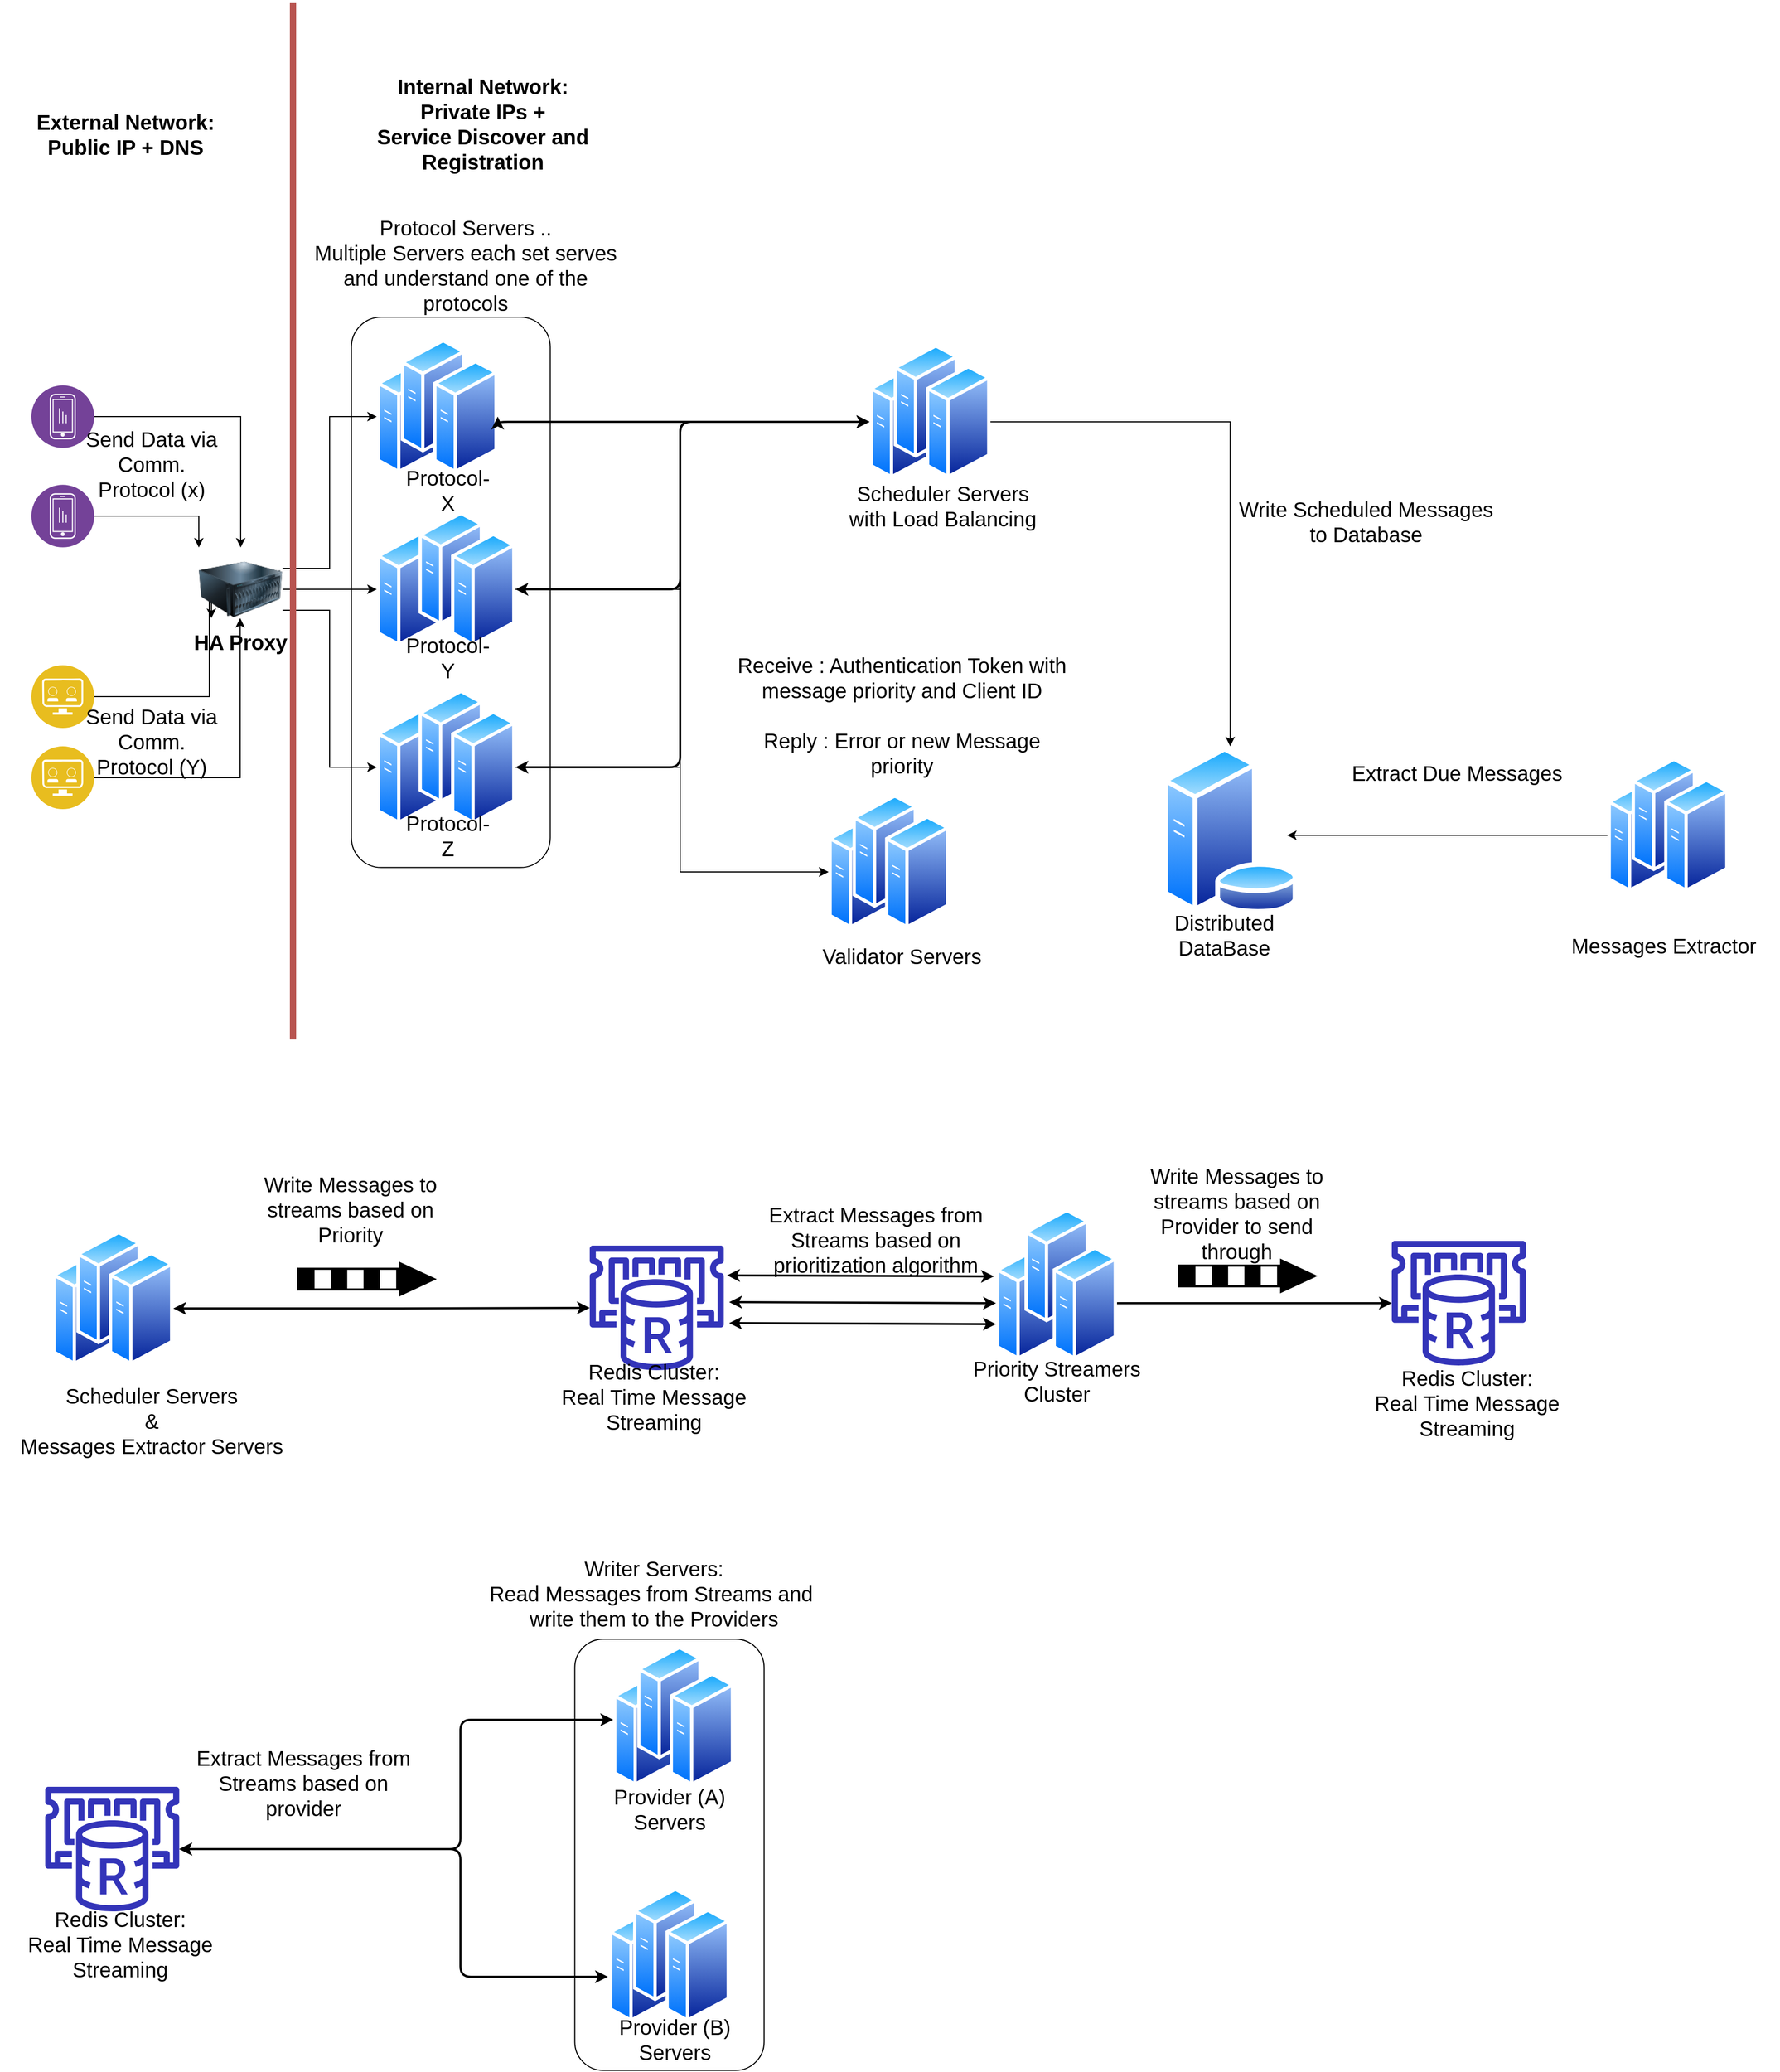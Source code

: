 <mxfile version="13.9.9" type="device"><diagram name="Page-1" id="b5b7bab2-c9e2-2cf4-8b2a-24fd1a2a6d21"><mxGraphModel dx="1264" dy="592" grid="1" gridSize="10" guides="1" tooltips="1" connect="1" arrows="1" fold="1" page="1" pageScale="1" pageWidth="827" pageHeight="1169" background="#ffffff" math="0" shadow="0"><root><mxCell id="0"/><mxCell id="1" parent="0"/><mxCell id="E_4M-ih9SDLmiXIkQRta-103" value="" style="rounded=1;whiteSpace=wrap;html=1;rotation=-90;fontSize=20;" parent="1" vertex="1"><mxGeometry x="433.8" y="1958.5" width="411.86" height="180.93" as="geometry"/></mxCell><mxCell id="E_4M-ih9SDLmiXIkQRta-28" value="" style="rounded=1;whiteSpace=wrap;html=1;rotation=-90;fontSize=20;" parent="1" vertex="1"><mxGeometry x="167.9" y="747.9" width="525.8" height="190" as="geometry"/></mxCell><mxCell id="E_4M-ih9SDLmiXIkQRta-21" style="edgeStyle=orthogonalEdgeStyle;rounded=0;orthogonalLoop=1;jettySize=auto;html=1;exitX=1;exitY=0.5;exitDx=0;exitDy=0;fontSize=20;" parent="1" source="E_4M-ih9SDLmiXIkQRta-3" target="E_4M-ih9SDLmiXIkQRta-19" edge="1"><mxGeometry relative="1" as="geometry"/></mxCell><mxCell id="E_4M-ih9SDLmiXIkQRta-3" value="" style="aspect=fixed;perimeter=ellipsePerimeter;html=1;align=center;shadow=0;dashed=0;fontColor=#4277BB;labelBackgroundColor=#ffffff;fontSize=20;spacingTop=3;image;image=img/lib/ibm/analytics/device_analytics.svg;" parent="1" vertex="1"><mxGeometry x="30" y="645" width="60" height="60" as="geometry"/></mxCell><mxCell id="E_4M-ih9SDLmiXIkQRta-22" style="edgeStyle=orthogonalEdgeStyle;rounded=0;orthogonalLoop=1;jettySize=auto;html=1;exitX=1;exitY=0.5;exitDx=0;exitDy=0;entryX=0;entryY=0;entryDx=0;entryDy=0;fontSize=20;" parent="1" source="E_4M-ih9SDLmiXIkQRta-4" target="E_4M-ih9SDLmiXIkQRta-19" edge="1"><mxGeometry relative="1" as="geometry"/></mxCell><mxCell id="E_4M-ih9SDLmiXIkQRta-4" value="" style="aspect=fixed;perimeter=ellipsePerimeter;html=1;align=center;shadow=0;dashed=0;fontColor=#4277BB;labelBackgroundColor=#ffffff;fontSize=20;spacingTop=3;image;image=img/lib/ibm/analytics/device_analytics.svg;" parent="1" vertex="1"><mxGeometry x="30" y="740" width="60" height="60" as="geometry"/></mxCell><mxCell id="E_4M-ih9SDLmiXIkQRta-23" style="edgeStyle=orthogonalEdgeStyle;rounded=0;orthogonalLoop=1;jettySize=auto;html=1;exitX=1;exitY=0.5;exitDx=0;exitDy=0;entryX=0.25;entryY=0;entryDx=0;entryDy=0;fontSize=20;" parent="1" source="E_4M-ih9SDLmiXIkQRta-5" target="E_4M-ih9SDLmiXIkQRta-20" edge="1"><mxGeometry relative="1" as="geometry"><Array as="points"><mxPoint x="200" y="943"/><mxPoint x="200" y="830"/><mxPoint x="202" y="830"/></Array></mxGeometry></mxCell><mxCell id="E_4M-ih9SDLmiXIkQRta-5" value="" style="aspect=fixed;perimeter=ellipsePerimeter;html=1;align=center;shadow=0;dashed=0;fontColor=#4277BB;labelBackgroundColor=#ffffff;fontSize=20;spacingTop=3;image;image=img/lib/ibm/applications/api_developer_portal.svg;" parent="1" vertex="1"><mxGeometry x="30" y="912.5" width="60" height="60" as="geometry"/></mxCell><mxCell id="E_4M-ih9SDLmiXIkQRta-24" style="edgeStyle=orthogonalEdgeStyle;rounded=0;orthogonalLoop=1;jettySize=auto;html=1;exitX=1;exitY=0.5;exitDx=0;exitDy=0;entryX=0.5;entryY=0;entryDx=0;entryDy=0;fontSize=20;" parent="1" source="E_4M-ih9SDLmiXIkQRta-6" target="E_4M-ih9SDLmiXIkQRta-20" edge="1"><mxGeometry relative="1" as="geometry"><Array as="points"><mxPoint x="230" y="1020"/></Array></mxGeometry></mxCell><mxCell id="E_4M-ih9SDLmiXIkQRta-6" value="" style="aspect=fixed;perimeter=ellipsePerimeter;html=1;align=center;shadow=0;dashed=0;fontColor=#4277BB;labelBackgroundColor=#ffffff;fontSize=20;spacingTop=3;image;image=img/lib/ibm/applications/api_developer_portal.svg;" parent="1" vertex="1"><mxGeometry x="30" y="990" width="60" height="60" as="geometry"/></mxCell><mxCell id="E_4M-ih9SDLmiXIkQRta-15" value="" style="aspect=fixed;perimeter=ellipsePerimeter;html=1;align=center;shadow=0;dashed=0;spacingTop=3;image;image=img/lib/active_directory/generic_server.svg;fontSize=20;" parent="1" vertex="1"><mxGeometry x="360" y="785" width="61.6" height="110" as="geometry"/></mxCell><mxCell id="E_4M-ih9SDLmiXIkQRta-17" value="" style="aspect=fixed;perimeter=ellipsePerimeter;html=1;align=center;shadow=0;dashed=0;spacingTop=3;image;image=img/lib/active_directory/generic_server.svg;fontSize=20;" parent="1" vertex="1"><mxGeometry x="360" y="955" width="61.6" height="110" as="geometry"/></mxCell><mxCell id="E_4M-ih9SDLmiXIkQRta-18" value="" style="aspect=fixed;perimeter=ellipsePerimeter;html=1;align=center;shadow=0;dashed=0;spacingTop=3;image;image=img/lib/active_directory/generic_server.svg;fontSize=20;" parent="1" vertex="1"><mxGeometry x="360" y="620" width="61.6" height="110" as="geometry"/></mxCell><mxCell id="E_4M-ih9SDLmiXIkQRta-30" style="edgeStyle=orthogonalEdgeStyle;rounded=0;orthogonalLoop=1;jettySize=auto;html=1;exitX=1;exitY=0.25;exitDx=0;exitDy=0;entryX=0;entryY=0.5;entryDx=0;entryDy=0;fontSize=20;" parent="1" source="E_4M-ih9SDLmiXIkQRta-19" target="E_4M-ih9SDLmiXIkQRta-18" edge="1"><mxGeometry relative="1" as="geometry"/></mxCell><mxCell id="E_4M-ih9SDLmiXIkQRta-31" style="edgeStyle=orthogonalEdgeStyle;rounded=0;orthogonalLoop=1;jettySize=auto;html=1;exitX=1;exitY=0.5;exitDx=0;exitDy=0;entryX=0;entryY=0.5;entryDx=0;entryDy=0;fontSize=20;" parent="1" source="E_4M-ih9SDLmiXIkQRta-19" target="E_4M-ih9SDLmiXIkQRta-15" edge="1"><mxGeometry relative="1" as="geometry"/></mxCell><mxCell id="E_4M-ih9SDLmiXIkQRta-32" style="edgeStyle=orthogonalEdgeStyle;rounded=0;orthogonalLoop=1;jettySize=auto;html=1;exitX=1;exitY=0.75;exitDx=0;exitDy=0;entryX=0;entryY=0.5;entryDx=0;entryDy=0;fontSize=20;" parent="1" source="E_4M-ih9SDLmiXIkQRta-19" target="E_4M-ih9SDLmiXIkQRta-17" edge="1"><mxGeometry relative="1" as="geometry"/></mxCell><mxCell id="E_4M-ih9SDLmiXIkQRta-19" value="" style="image;html=1;image=img/lib/clip_art/computers/Server_128x128.png;fontSize=20;" parent="1" vertex="1"><mxGeometry x="190" y="800" width="80" height="80" as="geometry"/></mxCell><mxCell id="E_4M-ih9SDLmiXIkQRta-20" value="&lt;font style=&quot;font-size: 20px;&quot;&gt;&lt;b style=&quot;font-size: 20px;&quot;&gt;HA Proxy&lt;/b&gt;&lt;/font&gt;" style="text;html=1;strokeColor=none;fillColor=none;align=center;verticalAlign=middle;whiteSpace=wrap;rounded=0;fontSize=20;" parent="1" vertex="1"><mxGeometry x="174.52" y="867.5" width="110" height="45" as="geometry"/></mxCell><mxCell id="E_4M-ih9SDLmiXIkQRta-25" value="&lt;font style=&quot;font-size: 20px;&quot;&gt;Send Data via&lt;br style=&quot;font-size: 20px;&quot;&gt;Comm.&lt;br style=&quot;font-size: 20px;&quot;&gt;Protocol (x)&lt;br style=&quot;font-size: 20px;&quot;&gt;&lt;/font&gt;" style="text;html=1;strokeColor=none;fillColor=none;align=center;verticalAlign=middle;whiteSpace=wrap;rounded=0;fontSize=20;" parent="1" vertex="1"><mxGeometry x="70" y="690" width="150" height="60" as="geometry"/></mxCell><mxCell id="E_4M-ih9SDLmiXIkQRta-27" value="&lt;font style=&quot;font-size: 20px;&quot;&gt;Send Data via&lt;br style=&quot;font-size: 20px;&quot;&gt;Comm.&lt;br style=&quot;font-size: 20px;&quot;&gt;Protocol (Y)&lt;br style=&quot;font-size: 20px;&quot;&gt;&lt;/font&gt;" style="text;html=1;strokeColor=none;fillColor=none;align=center;verticalAlign=middle;whiteSpace=wrap;rounded=0;fontSize=20;" parent="1" vertex="1"><mxGeometry x="70" y="955" width="150" height="60" as="geometry"/></mxCell><mxCell id="E_4M-ih9SDLmiXIkQRta-29" value="&lt;font style=&quot;font-size: 20px;&quot;&gt;Protocol Servers ..&lt;br style=&quot;font-size: 20px;&quot;&gt;Multiple Servers each set serves and understand one of the protocols&lt;/font&gt;" style="text;html=1;strokeColor=none;fillColor=none;align=center;verticalAlign=middle;whiteSpace=wrap;rounded=0;fontSize=20;" parent="1" vertex="1"><mxGeometry x="289.8" y="480" width="310" height="100" as="geometry"/></mxCell><mxCell id="E_4M-ih9SDLmiXIkQRta-33" value="" style="aspect=fixed;perimeter=ellipsePerimeter;html=1;align=center;shadow=0;dashed=0;spacingTop=3;image;image=img/lib/active_directory/generic_server.svg;fontSize=20;" parent="1" vertex="1"><mxGeometry x="383" y="600" width="61.6" height="110" as="geometry"/></mxCell><mxCell id="E_4M-ih9SDLmiXIkQRta-34" value="" style="aspect=fixed;perimeter=ellipsePerimeter;html=1;align=center;shadow=0;dashed=0;spacingTop=3;image;image=img/lib/active_directory/generic_server.svg;fontSize=20;" parent="1" vertex="1"><mxGeometry x="414" y="620" width="61.6" height="110" as="geometry"/></mxCell><mxCell id="E_4M-ih9SDLmiXIkQRta-35" value="" style="aspect=fixed;perimeter=ellipsePerimeter;html=1;align=center;shadow=0;dashed=0;spacingTop=3;image;image=img/lib/active_directory/generic_server.svg;fontSize=20;" parent="1" vertex="1"><mxGeometry x="400" y="765" width="61.6" height="110" as="geometry"/></mxCell><mxCell id="nPicg_qJIX25mf-NQQtr-15" style="edgeStyle=orthogonalEdgeStyle;rounded=0;orthogonalLoop=1;jettySize=auto;html=1;exitX=1;exitY=0.5;exitDx=0;exitDy=0;entryX=0;entryY=0.5;entryDx=0;entryDy=0;" parent="1" source="E_4M-ih9SDLmiXIkQRta-36" target="nPicg_qJIX25mf-NQQtr-10" edge="1"><mxGeometry relative="1" as="geometry"><Array as="points"><mxPoint x="650" y="840"/><mxPoint x="650" y="1110"/></Array></mxGeometry></mxCell><mxCell id="E_4M-ih9SDLmiXIkQRta-36" value="" style="aspect=fixed;perimeter=ellipsePerimeter;html=1;align=center;shadow=0;dashed=0;spacingTop=3;image;image=img/lib/active_directory/generic_server.svg;fontSize=20;" parent="1" vertex="1"><mxGeometry x="431" y="785" width="61.6" height="110" as="geometry"/></mxCell><mxCell id="E_4M-ih9SDLmiXIkQRta-37" value="" style="aspect=fixed;perimeter=ellipsePerimeter;html=1;align=center;shadow=0;dashed=0;spacingTop=3;image;image=img/lib/active_directory/generic_server.svg;fontSize=20;" parent="1" vertex="1"><mxGeometry x="400" y="935" width="61.6" height="110" as="geometry"/></mxCell><mxCell id="nPicg_qJIX25mf-NQQtr-14" style="edgeStyle=orthogonalEdgeStyle;rounded=0;orthogonalLoop=1;jettySize=auto;html=1;exitX=1;exitY=0.5;exitDx=0;exitDy=0;entryX=0;entryY=0.5;entryDx=0;entryDy=0;" parent="1" source="E_4M-ih9SDLmiXIkQRta-38" target="nPicg_qJIX25mf-NQQtr-10" edge="1"><mxGeometry relative="1" as="geometry"><Array as="points"><mxPoint x="650" y="1010"/><mxPoint x="650" y="1110"/></Array></mxGeometry></mxCell><mxCell id="E_4M-ih9SDLmiXIkQRta-38" value="" style="aspect=fixed;perimeter=ellipsePerimeter;html=1;align=center;shadow=0;dashed=0;spacingTop=3;image;image=img/lib/active_directory/generic_server.svg;fontSize=20;" parent="1" vertex="1"><mxGeometry x="431" y="955" width="61.6" height="110" as="geometry"/></mxCell><mxCell id="E_4M-ih9SDLmiXIkQRta-39" value="&lt;font style=&quot;font-size: 20px;&quot;&gt;Protocol- Y&lt;/font&gt;" style="text;html=1;strokeColor=none;fillColor=none;align=center;verticalAlign=middle;whiteSpace=wrap;rounded=0;fontSize=20;" parent="1" vertex="1"><mxGeometry x="383" y="890" width="90" height="30" as="geometry"/></mxCell><mxCell id="E_4M-ih9SDLmiXIkQRta-40" value="&lt;font style=&quot;font-size: 20px;&quot;&gt;Protocol- Z&lt;/font&gt;" style="text;html=1;strokeColor=none;fillColor=none;align=center;verticalAlign=middle;whiteSpace=wrap;rounded=0;fontSize=20;" parent="1" vertex="1"><mxGeometry x="383" y="1060" width="90" height="30" as="geometry"/></mxCell><mxCell id="E_4M-ih9SDLmiXIkQRta-41" value="&lt;font style=&quot;font-size: 20px;&quot;&gt;Protocol- X&lt;/font&gt;" style="text;html=1;strokeColor=none;fillColor=none;align=center;verticalAlign=middle;whiteSpace=wrap;rounded=0;fontSize=20;" parent="1" vertex="1"><mxGeometry x="383" y="730" width="90" height="30" as="geometry"/></mxCell><mxCell id="E_4M-ih9SDLmiXIkQRta-42" value="" style="endArrow=none;html=1;strokeWidth=6;fillColor=#f8cecc;strokeColor=#b85450;rounded=0;gradientColor=#ea6b66;fontSize=20;" parent="1" edge="1"><mxGeometry width="50" height="50" relative="1" as="geometry"><mxPoint x="280" y="280" as="sourcePoint"/><mxPoint x="280" y="1270" as="targetPoint"/></mxGeometry></mxCell><mxCell id="E_4M-ih9SDLmiXIkQRta-44" value="&lt;b style=&quot;font-size: 20px;&quot;&gt;External Network:&lt;br style=&quot;font-size: 20px;&quot;&gt;Public IP + DNS&lt;/b&gt;" style="text;html=1;strokeColor=none;fillColor=none;align=center;verticalAlign=middle;whiteSpace=wrap;rounded=0;fontSize=20;" parent="1" vertex="1"><mxGeometry x="30" y="350" width="180" height="110" as="geometry"/></mxCell><mxCell id="E_4M-ih9SDLmiXIkQRta-45" value="&lt;b style=&quot;font-size: 20px;&quot;&gt;Internal Network:&lt;br style=&quot;font-size: 20px;&quot;&gt;Private IPs + &lt;br style=&quot;font-size: 20px;&quot;&gt;Service Discover and Registration&lt;/b&gt;" style="text;html=1;strokeColor=none;fillColor=none;align=center;verticalAlign=middle;whiteSpace=wrap;rounded=0;fontSize=20;" parent="1" vertex="1"><mxGeometry x="354.1" y="340" width="215.4" height="110" as="geometry"/></mxCell><mxCell id="E_4M-ih9SDLmiXIkQRta-58" value="" style="aspect=fixed;perimeter=ellipsePerimeter;html=1;align=center;shadow=0;dashed=0;spacingTop=3;image;image=img/lib/active_directory/generic_server.svg;fontSize=20;" parent="1" vertex="1"><mxGeometry x="830.86" y="625" width="61.6" height="110" as="geometry"/></mxCell><mxCell id="E_4M-ih9SDLmiXIkQRta-59" value="" style="aspect=fixed;perimeter=ellipsePerimeter;html=1;align=center;shadow=0;dashed=0;spacingTop=3;image;image=img/lib/active_directory/generic_server.svg;fontSize=20;" parent="1" vertex="1"><mxGeometry x="853.86" y="605" width="61.6" height="110" as="geometry"/></mxCell><mxCell id="nPicg_qJIX25mf-NQQtr-2" style="edgeStyle=orthogonalEdgeStyle;rounded=0;orthogonalLoop=1;jettySize=auto;html=1;entryX=0.5;entryY=0;entryDx=0;entryDy=0;" parent="1" source="E_4M-ih9SDLmiXIkQRta-60" target="E_4M-ih9SDLmiXIkQRta-113" edge="1"><mxGeometry relative="1" as="geometry"/></mxCell><mxCell id="E_4M-ih9SDLmiXIkQRta-60" value="" style="aspect=fixed;perimeter=ellipsePerimeter;html=1;align=center;shadow=0;dashed=0;spacingTop=3;image;image=img/lib/active_directory/generic_server.svg;fontSize=20;" parent="1" vertex="1"><mxGeometry x="884.86" y="625" width="61.6" height="110" as="geometry"/></mxCell><mxCell id="E_4M-ih9SDLmiXIkQRta-61" value="" style="endArrow=classic;startArrow=classic;html=1;strokeColor=#000000;strokeWidth=2;exitX=1;exitY=0.5;exitDx=0;exitDy=0;entryX=0;entryY=0.5;entryDx=0;entryDy=0;edgeStyle=orthogonalEdgeStyle;fontSize=20;" parent="1" source="E_4M-ih9SDLmiXIkQRta-34" target="E_4M-ih9SDLmiXIkQRta-58" edge="1"><mxGeometry width="50" height="50" relative="1" as="geometry"><mxPoint x="540" y="910" as="sourcePoint"/><mxPoint x="590" y="860" as="targetPoint"/><Array as="points"><mxPoint x="476" y="680"/></Array></mxGeometry></mxCell><mxCell id="E_4M-ih9SDLmiXIkQRta-62" value="" style="endArrow=classic;startArrow=classic;html=1;strokeColor=#000000;strokeWidth=2;entryX=0;entryY=0.5;entryDx=0;entryDy=0;fontSize=20;edgeStyle=orthogonalEdgeStyle;" parent="1" source="E_4M-ih9SDLmiXIkQRta-36" target="E_4M-ih9SDLmiXIkQRta-58" edge="1"><mxGeometry width="50" height="50" relative="1" as="geometry"><mxPoint x="540" y="910" as="sourcePoint"/><mxPoint x="590" y="860" as="targetPoint"/><Array as="points"><mxPoint x="650" y="840"/><mxPoint x="650" y="680"/></Array></mxGeometry></mxCell><mxCell id="E_4M-ih9SDLmiXIkQRta-63" value="" style="endArrow=classic;startArrow=classic;html=1;strokeColor=#000000;strokeWidth=2;exitX=1;exitY=0.5;exitDx=0;exitDy=0;entryX=0;entryY=0.5;entryDx=0;entryDy=0;edgeStyle=orthogonalEdgeStyle;fontSize=20;" parent="1" source="E_4M-ih9SDLmiXIkQRta-38" target="E_4M-ih9SDLmiXIkQRta-58" edge="1"><mxGeometry width="50" height="50" relative="1" as="geometry"><mxPoint x="540" y="910" as="sourcePoint"/><mxPoint x="590" y="860" as="targetPoint"/><Array as="points"><mxPoint x="650" y="1010"/><mxPoint x="650" y="680"/></Array></mxGeometry></mxCell><mxCell id="E_4M-ih9SDLmiXIkQRta-64" value="&lt;font style=&quot;font-size: 20px;&quot;&gt;Scheduler Servers&lt;br style=&quot;font-size: 20px;&quot;&gt;with Load Balancing&lt;/font&gt;" style="text;html=1;strokeColor=none;fillColor=none;align=center;verticalAlign=middle;whiteSpace=wrap;rounded=0;fontSize=20;" parent="1" vertex="1"><mxGeometry x="800.86" y="720" width="200" height="80" as="geometry"/></mxCell><mxCell id="E_4M-ih9SDLmiXIkQRta-65" value="" style="aspect=fixed;perimeter=ellipsePerimeter;html=1;align=center;shadow=0;dashed=0;spacingTop=3;image;image=img/lib/active_directory/generic_server.svg;fontSize=20;" parent="1" vertex="1"><mxGeometry x="50" y="1472" width="61.6" height="110" as="geometry"/></mxCell><mxCell id="E_4M-ih9SDLmiXIkQRta-66" value="" style="aspect=fixed;perimeter=ellipsePerimeter;html=1;align=center;shadow=0;dashed=0;spacingTop=3;image;image=img/lib/active_directory/generic_server.svg;fontSize=20;" parent="1" vertex="1"><mxGeometry x="73" y="1452" width="61.6" height="110" as="geometry"/></mxCell><mxCell id="E_4M-ih9SDLmiXIkQRta-67" value="" style="aspect=fixed;perimeter=ellipsePerimeter;html=1;align=center;shadow=0;dashed=0;spacingTop=3;image;image=img/lib/active_directory/generic_server.svg;fontSize=20;" parent="1" vertex="1"><mxGeometry x="104" y="1472" width="61.6" height="110" as="geometry"/></mxCell><mxCell id="E_4M-ih9SDLmiXIkQRta-68" value="&lt;font style=&quot;font-size: 20px&quot;&gt;Scheduler Servers&lt;br&gt;&amp;amp;&lt;br&gt;Messages Extractor Servers&lt;br&gt;&lt;/font&gt;" style="text;html=1;strokeColor=none;fillColor=none;align=center;verticalAlign=middle;whiteSpace=wrap;rounded=0;fontSize=20;" parent="1" vertex="1"><mxGeometry y="1594" width="290" height="80" as="geometry"/></mxCell><mxCell id="E_4M-ih9SDLmiXIkQRta-69" value="" style="outlineConnect=0;fontColor=#232F3E;gradientColor=none;fillColor=#3334B9;strokeColor=none;dashed=0;verticalLabelPosition=bottom;verticalAlign=top;align=center;html=1;fontSize=20;fontStyle=0;aspect=fixed;pointerEvents=1;shape=mxgraph.aws4.elasticache_for_redis;" parent="1" vertex="1"><mxGeometry x="560.34" y="1467" width="134.52" height="119" as="geometry"/></mxCell><mxCell id="E_4M-ih9SDLmiXIkQRta-70" value="" style="endArrow=classic;startArrow=classic;html=1;strokeColor=#000000;strokeWidth=2;exitX=1;exitY=0.5;exitDx=0;exitDy=0;edgeStyle=orthogonalEdgeStyle;fontSize=20;" parent="1" source="E_4M-ih9SDLmiXIkQRta-67" target="E_4M-ih9SDLmiXIkQRta-69" edge="1"><mxGeometry width="50" height="50" relative="1" as="geometry"><mxPoint x="190" y="1524" as="sourcePoint"/><mxPoint x="210" y="1474" as="targetPoint"/></mxGeometry></mxCell><mxCell id="E_4M-ih9SDLmiXIkQRta-71" value="&lt;font style=&quot;font-size: 20px;&quot;&gt;Redis Cluster:&lt;br style=&quot;font-size: 20px;&quot;&gt;Real Time Message Streaming&lt;/font&gt;" style="text;html=1;strokeColor=none;fillColor=none;align=center;verticalAlign=middle;whiteSpace=wrap;rounded=0;fontSize=20;" parent="1" vertex="1"><mxGeometry x="519.8" y="1571" width="210" height="80" as="geometry"/></mxCell><mxCell id="E_4M-ih9SDLmiXIkQRta-72" value="" style="verticalLabelPosition=bottom;html=1;verticalAlign=top;strokeWidth=2;shape=mxgraph.lean_mapping.push_arrow;fontSize=20;" parent="1" vertex="1"><mxGeometry x="285" y="1484" width="130" height="30" as="geometry"/></mxCell><mxCell id="E_4M-ih9SDLmiXIkQRta-73" value="&lt;font style=&quot;font-size: 20px;&quot;&gt;Write Messages to streams based on Priority&lt;/font&gt;" style="text;html=1;strokeColor=none;fillColor=none;align=center;verticalAlign=middle;whiteSpace=wrap;rounded=0;fontSize=20;" parent="1" vertex="1"><mxGeometry x="240" y="1397" width="190" height="70" as="geometry"/></mxCell><mxCell id="E_4M-ih9SDLmiXIkQRta-74" value="" style="aspect=fixed;perimeter=ellipsePerimeter;html=1;align=center;shadow=0;dashed=0;spacingTop=3;image;image=img/lib/active_directory/generic_server.svg;fontSize=20;" parent="1" vertex="1"><mxGeometry x="951.8" y="1467" width="61.6" height="110" as="geometry"/></mxCell><mxCell id="E_4M-ih9SDLmiXIkQRta-75" value="" style="aspect=fixed;perimeter=ellipsePerimeter;html=1;align=center;shadow=0;dashed=0;spacingTop=3;image;image=img/lib/active_directory/generic_server.svg;fontSize=20;" parent="1" vertex="1"><mxGeometry x="979" y="1431" width="61.6" height="110" as="geometry"/></mxCell><mxCell id="E_4M-ih9SDLmiXIkQRta-85" style="edgeStyle=orthogonalEdgeStyle;rounded=0;orthogonalLoop=1;jettySize=auto;html=1;exitX=1;exitY=0.5;exitDx=0;exitDy=0;strokeColor=#000000;strokeWidth=2;fontSize=20;" parent="1" source="E_4M-ih9SDLmiXIkQRta-76" target="E_4M-ih9SDLmiXIkQRta-81" edge="1"><mxGeometry relative="1" as="geometry"/></mxCell><mxCell id="E_4M-ih9SDLmiXIkQRta-76" value="" style="aspect=fixed;perimeter=ellipsePerimeter;html=1;align=center;shadow=0;dashed=0;spacingTop=3;image;image=img/lib/active_directory/generic_server.svg;fontSize=20;" parent="1" vertex="1"><mxGeometry x="1005.8" y="1467" width="61.6" height="110" as="geometry"/></mxCell><mxCell id="E_4M-ih9SDLmiXIkQRta-77" value="&lt;font style=&quot;font-size: 20px&quot;&gt;Priority Streamers Cluster&lt;/font&gt;" style="text;html=1;strokeColor=none;fillColor=none;align=center;verticalAlign=middle;whiteSpace=wrap;rounded=0;fontSize=20;" parent="1" vertex="1"><mxGeometry x="919.8" y="1561" width="180" height="70" as="geometry"/></mxCell><mxCell id="E_4M-ih9SDLmiXIkQRta-79" value="" style="endArrow=classic;startArrow=classic;html=1;strokeColor=#000000;strokeWidth=2;entryX=0;entryY=0.5;entryDx=0;entryDy=0;fontSize=20;" parent="1" target="E_4M-ih9SDLmiXIkQRta-74" edge="1"><mxGeometry width="50" height="50" relative="1" as="geometry"><mxPoint x="696.8" y="1521" as="sourcePoint"/><mxPoint x="786.8" y="1501" as="targetPoint"/></mxGeometry></mxCell><mxCell id="E_4M-ih9SDLmiXIkQRta-80" value="&lt;font style=&quot;font-size: 20px;&quot;&gt;Extract Messages from Streams based on prioritization algorithm&lt;/font&gt;" style="text;html=1;strokeColor=none;fillColor=none;align=center;verticalAlign=middle;whiteSpace=wrap;rounded=0;fontSize=20;" parent="1" vertex="1"><mxGeometry x="726.8" y="1411" width="220" height="100" as="geometry"/></mxCell><mxCell id="E_4M-ih9SDLmiXIkQRta-81" value="" style="outlineConnect=0;fontColor=#232F3E;gradientColor=none;fillColor=#3334B9;strokeColor=none;dashed=0;verticalLabelPosition=bottom;verticalAlign=top;align=center;html=1;fontSize=20;fontStyle=0;aspect=fixed;pointerEvents=1;shape=mxgraph.aws4.elasticache_for_redis;" parent="1" vertex="1"><mxGeometry x="1326.8" y="1462.5" width="134.52" height="119" as="geometry"/></mxCell><mxCell id="E_4M-ih9SDLmiXIkQRta-82" value="" style="endArrow=classic;startArrow=classic;html=1;strokeColor=#000000;strokeWidth=2;entryX=0;entryY=0.5;entryDx=0;entryDy=0;fontSize=20;" parent="1" edge="1"><mxGeometry width="50" height="50" relative="1" as="geometry"><mxPoint x="694.86" y="1495.41" as="sourcePoint"/><mxPoint x="949.86" y="1496.41" as="targetPoint"/></mxGeometry></mxCell><mxCell id="E_4M-ih9SDLmiXIkQRta-83" value="" style="endArrow=classic;startArrow=classic;html=1;strokeColor=#000000;strokeWidth=2;entryX=0;entryY=0.5;entryDx=0;entryDy=0;fontSize=20;" parent="1" edge="1"><mxGeometry width="50" height="50" relative="1" as="geometry"><mxPoint x="696.8" y="1541" as="sourcePoint"/><mxPoint x="951.8" y="1542" as="targetPoint"/></mxGeometry></mxCell><mxCell id="E_4M-ih9SDLmiXIkQRta-86" value="&lt;font style=&quot;font-size: 20px;&quot;&gt;Redis Cluster:&lt;br style=&quot;font-size: 20px;&quot;&gt;Real Time Message Streaming&lt;/font&gt;" style="text;html=1;strokeColor=none;fillColor=none;align=center;verticalAlign=middle;whiteSpace=wrap;rounded=0;fontSize=20;" parent="1" vertex="1"><mxGeometry x="1296.8" y="1577" width="210" height="80" as="geometry"/></mxCell><mxCell id="E_4M-ih9SDLmiXIkQRta-89" value="" style="verticalLabelPosition=bottom;html=1;verticalAlign=top;strokeWidth=2;shape=mxgraph.lean_mapping.push_arrow;fontSize=20;" parent="1" vertex="1"><mxGeometry x="1126.8" y="1481" width="130" height="30" as="geometry"/></mxCell><mxCell id="E_4M-ih9SDLmiXIkQRta-90" value="&lt;font style=&quot;font-size: 20px;&quot;&gt;Write Messages to streams based on Provider to send through&lt;/font&gt;" style="text;html=1;strokeColor=none;fillColor=none;align=center;verticalAlign=middle;whiteSpace=wrap;rounded=0;fontSize=20;" parent="1" vertex="1"><mxGeometry x="1086.8" y="1401" width="190" height="70" as="geometry"/></mxCell><mxCell id="E_4M-ih9SDLmiXIkQRta-91" value="" style="aspect=fixed;perimeter=ellipsePerimeter;html=1;align=center;shadow=0;dashed=0;spacingTop=3;image;image=img/lib/active_directory/generic_server.svg;fontSize=20;" parent="1" vertex="1"><mxGeometry x="585.93" y="1874" width="61.6" height="110" as="geometry"/></mxCell><mxCell id="E_4M-ih9SDLmiXIkQRta-92" value="" style="aspect=fixed;perimeter=ellipsePerimeter;html=1;align=center;shadow=0;dashed=0;spacingTop=3;image;image=img/lib/active_directory/generic_server.svg;fontSize=20;" parent="1" vertex="1"><mxGeometry x="608.93" y="1848.5" width="61.6" height="110" as="geometry"/></mxCell><mxCell id="E_4M-ih9SDLmiXIkQRta-93" value="" style="aspect=fixed;perimeter=ellipsePerimeter;html=1;align=center;shadow=0;dashed=0;spacingTop=3;image;image=img/lib/active_directory/generic_server.svg;fontSize=20;" parent="1" vertex="1"><mxGeometry x="639.93" y="1874" width="61.6" height="110" as="geometry"/></mxCell><mxCell id="E_4M-ih9SDLmiXIkQRta-94" value="&lt;font style=&quot;font-size: 20px;&quot;&gt;Writer Servers:&lt;br style=&quot;font-size: 20px;&quot;&gt;Read Messages from Streams and&amp;nbsp;&lt;br style=&quot;font-size: 20px;&quot;&gt;write them to the Providers&lt;/font&gt;" style="text;html=1;strokeColor=none;fillColor=none;align=center;verticalAlign=middle;whiteSpace=wrap;rounded=0;fontSize=20;" parent="1" vertex="1"><mxGeometry x="464.8" y="1754" width="320" height="90" as="geometry"/></mxCell><mxCell id="E_4M-ih9SDLmiXIkQRta-95" value="" style="outlineConnect=0;fontColor=#232F3E;gradientColor=none;fillColor=#3334B9;strokeColor=none;dashed=0;verticalLabelPosition=bottom;verticalAlign=top;align=center;html=1;fontSize=20;fontStyle=0;aspect=fixed;pointerEvents=1;shape=mxgraph.aws4.elasticache_for_redis;" parent="1" vertex="1"><mxGeometry x="40" y="1984" width="134.52" height="119" as="geometry"/></mxCell><mxCell id="E_4M-ih9SDLmiXIkQRta-96" value="&lt;font style=&quot;font-size: 20px;&quot;&gt;Redis Cluster:&lt;br style=&quot;font-size: 20px;&quot;&gt;Real Time Message Streaming&lt;/font&gt;" style="text;html=1;strokeColor=none;fillColor=none;align=center;verticalAlign=middle;whiteSpace=wrap;rounded=0;fontSize=20;" parent="1" vertex="1"><mxGeometry x="10.0" y="2094" width="210" height="80" as="geometry"/></mxCell><mxCell id="E_4M-ih9SDLmiXIkQRta-99" value="&lt;font style=&quot;font-size: 20px;&quot;&gt;Extract Messages from Streams based on provider&lt;/font&gt;" style="text;html=1;strokeColor=none;fillColor=none;align=center;verticalAlign=middle;whiteSpace=wrap;rounded=0;fontSize=20;" parent="1" vertex="1"><mxGeometry x="180" y="1929.5" width="220" height="100" as="geometry"/></mxCell><mxCell id="E_4M-ih9SDLmiXIkQRta-100" value="" style="aspect=fixed;perimeter=ellipsePerimeter;html=1;align=center;shadow=0;dashed=0;spacingTop=3;image;image=img/lib/active_directory/generic_server.svg;fontSize=20;" parent="1" vertex="1"><mxGeometry x="581.93" y="2099.5" width="61.6" height="110" as="geometry"/></mxCell><mxCell id="E_4M-ih9SDLmiXIkQRta-101" value="" style="aspect=fixed;perimeter=ellipsePerimeter;html=1;align=center;shadow=0;dashed=0;spacingTop=3;image;image=img/lib/active_directory/generic_server.svg;fontSize=20;" parent="1" vertex="1"><mxGeometry x="604.93" y="2079.5" width="61.6" height="110" as="geometry"/></mxCell><mxCell id="E_4M-ih9SDLmiXIkQRta-102" value="" style="aspect=fixed;perimeter=ellipsePerimeter;html=1;align=center;shadow=0;dashed=0;spacingTop=3;image;image=img/lib/active_directory/generic_server.svg;fontSize=20;" parent="1" vertex="1"><mxGeometry x="635.93" y="2099.5" width="61.6" height="110" as="geometry"/></mxCell><mxCell id="E_4M-ih9SDLmiXIkQRta-104" value="&lt;font style=&quot;font-size: 20px;&quot;&gt;Provider (A) Servers&lt;/font&gt;" style="text;html=1;strokeColor=none;fillColor=none;align=center;verticalAlign=middle;whiteSpace=wrap;rounded=0;fontSize=20;" parent="1" vertex="1"><mxGeometry x="564.73" y="1979.5" width="150" height="50" as="geometry"/></mxCell><mxCell id="E_4M-ih9SDLmiXIkQRta-105" value="&lt;font style=&quot;font-size: 20px;&quot;&gt;Provider (B) Servers&lt;/font&gt;" style="text;html=1;strokeColor=none;fillColor=none;align=center;verticalAlign=middle;whiteSpace=wrap;rounded=0;fontSize=20;" parent="1" vertex="1"><mxGeometry x="576.47" y="2199.5" width="137.94" height="50" as="geometry"/></mxCell><mxCell id="E_4M-ih9SDLmiXIkQRta-108" value="" style="endArrow=classic;startArrow=classic;html=1;strokeColor=#000000;strokeWidth=2;entryX=-0.016;entryY=0.6;entryDx=0;entryDy=0;entryPerimeter=0;edgeStyle=orthogonalEdgeStyle;fontSize=20;" parent="1" source="E_4M-ih9SDLmiXIkQRta-95" target="E_4M-ih9SDLmiXIkQRta-100" edge="1"><mxGeometry width="50" height="50" relative="1" as="geometry"><mxPoint x="236.67" y="1940" as="sourcePoint"/><mxPoint x="595.67" y="1948" as="targetPoint"/><Array as="points"><mxPoint x="440" y="2044"/><mxPoint x="440" y="2165"/></Array></mxGeometry></mxCell><mxCell id="E_4M-ih9SDLmiXIkQRta-111" value="" style="endArrow=classic;startArrow=classic;html=1;strokeColor=#000000;strokeWidth=2;fontSize=20;edgeStyle=orthogonalEdgeStyle;" parent="1" source="E_4M-ih9SDLmiXIkQRta-95" edge="1"><mxGeometry width="50" height="50" relative="1" as="geometry"><mxPoint x="241.45" y="1921.255" as="sourcePoint"/><mxPoint x="585.93" y="1920" as="targetPoint"/><Array as="points"><mxPoint x="440" y="2044"/><mxPoint x="440" y="1920"/></Array></mxGeometry></mxCell><mxCell id="E_4M-ih9SDLmiXIkQRta-113" value="" style="aspect=fixed;perimeter=ellipsePerimeter;html=1;align=center;shadow=0;dashed=0;spacingTop=3;image;image=img/lib/active_directory/database_server.svg;fontSize=20;" parent="1" vertex="1"><mxGeometry x="1110" y="990" width="131.2" height="160" as="geometry"/></mxCell><mxCell id="E_4M-ih9SDLmiXIkQRta-114" value="&lt;font style=&quot;font-size: 20px;&quot;&gt;Distributed DataBase&lt;/font&gt;" style="text;html=1;strokeColor=none;fillColor=none;align=center;verticalAlign=middle;whiteSpace=wrap;rounded=0;fontSize=20;" parent="1" vertex="1"><mxGeometry x="1080" y="1140" width="180" height="60" as="geometry"/></mxCell><mxCell id="E_4M-ih9SDLmiXIkQRta-116" value="&lt;font style=&quot;font-size: 20px&quot;&gt;Write Scheduled Messages to Database&lt;br&gt;&lt;/font&gt;" style="text;html=1;strokeColor=none;fillColor=none;align=center;verticalAlign=middle;whiteSpace=wrap;rounded=0;fontSize=20;" parent="1" vertex="1"><mxGeometry x="1180" y="715" width="251" height="120" as="geometry"/></mxCell><mxCell id="E_4M-ih9SDLmiXIkQRta-51" value="&lt;font style=&quot;font-size: 20px;&quot;&gt;Receive : Authentication Token with message priority and Client ID&lt;br style=&quot;font-size: 20px;&quot;&gt;&lt;br style=&quot;font-size: 20px;&quot;&gt;Reply : Error or new Message priority&lt;br style=&quot;font-size: 20px;&quot;&gt;&lt;/font&gt;" style="text;html=1;strokeColor=none;fillColor=none;align=center;verticalAlign=middle;whiteSpace=wrap;rounded=0;fontSize=20;" parent="1" vertex="1"><mxGeometry x="701.66" y="895" width="320" height="130" as="geometry"/></mxCell><mxCell id="nPicg_qJIX25mf-NQQtr-6" value="" style="edgeStyle=orthogonalEdgeStyle;rounded=0;orthogonalLoop=1;jettySize=auto;html=1;" parent="1" source="nPicg_qJIX25mf-NQQtr-3" edge="1"><mxGeometry relative="1" as="geometry"><mxPoint x="1230" y="1075" as="targetPoint"/></mxGeometry></mxCell><mxCell id="nPicg_qJIX25mf-NQQtr-3" value="" style="aspect=fixed;perimeter=ellipsePerimeter;html=1;align=center;shadow=0;dashed=0;spacingTop=3;image;image=img/lib/active_directory/generic_server.svg;fontSize=20;" parent="1" vertex="1"><mxGeometry x="1536.2" y="1020" width="61.6" height="110" as="geometry"/></mxCell><mxCell id="nPicg_qJIX25mf-NQQtr-4" value="" style="aspect=fixed;perimeter=ellipsePerimeter;html=1;align=center;shadow=0;dashed=0;spacingTop=3;image;image=img/lib/active_directory/generic_server.svg;fontSize=20;" parent="1" vertex="1"><mxGeometry x="1559.2" y="1000" width="61.6" height="110" as="geometry"/></mxCell><mxCell id="nPicg_qJIX25mf-NQQtr-5" value="" style="aspect=fixed;perimeter=ellipsePerimeter;html=1;align=center;shadow=0;dashed=0;spacingTop=3;image;image=img/lib/active_directory/generic_server.svg;fontSize=20;" parent="1" vertex="1"><mxGeometry x="1590.2" y="1020" width="61.6" height="110" as="geometry"/></mxCell><mxCell id="nPicg_qJIX25mf-NQQtr-7" value="&lt;font style=&quot;font-size: 20px&quot;&gt;Messages Extractor&lt;br&gt;&lt;/font&gt;" style="text;html=1;strokeColor=none;fillColor=none;align=center;verticalAlign=middle;whiteSpace=wrap;rounded=0;fontSize=20;" parent="1" vertex="1"><mxGeometry x="1480" y="1130" width="220" height="100" as="geometry"/></mxCell><mxCell id="nPicg_qJIX25mf-NQQtr-8" value="&lt;font style=&quot;font-size: 20px&quot;&gt;Extract Due Messages&lt;br&gt;&lt;/font&gt;" style="text;html=1;strokeColor=none;fillColor=none;align=center;verticalAlign=middle;whiteSpace=wrap;rounded=0;fontSize=20;" parent="1" vertex="1"><mxGeometry x="1266.8" y="955" width="251" height="120" as="geometry"/></mxCell><mxCell id="nPicg_qJIX25mf-NQQtr-10" value="" style="aspect=fixed;perimeter=ellipsePerimeter;html=1;align=center;shadow=0;dashed=0;spacingTop=3;image;image=img/lib/active_directory/generic_server.svg;fontSize=20;" parent="1" vertex="1"><mxGeometry x="791.66" y="1055" width="61.6" height="110" as="geometry"/></mxCell><mxCell id="nPicg_qJIX25mf-NQQtr-11" value="" style="aspect=fixed;perimeter=ellipsePerimeter;html=1;align=center;shadow=0;dashed=0;spacingTop=3;image;image=img/lib/active_directory/generic_server.svg;fontSize=20;" parent="1" vertex="1"><mxGeometry x="814.66" y="1035" width="61.6" height="110" as="geometry"/></mxCell><mxCell id="nPicg_qJIX25mf-NQQtr-12" value="" style="aspect=fixed;perimeter=ellipsePerimeter;html=1;align=center;shadow=0;dashed=0;spacingTop=3;image;image=img/lib/active_directory/generic_server.svg;fontSize=20;" parent="1" vertex="1"><mxGeometry x="845.66" y="1055" width="61.6" height="110" as="geometry"/></mxCell><mxCell id="nPicg_qJIX25mf-NQQtr-13" value="&lt;font style=&quot;font-size: 20px&quot;&gt;Validator Servers&lt;br&gt;&lt;/font&gt;" style="text;html=1;strokeColor=none;fillColor=none;align=center;verticalAlign=middle;whiteSpace=wrap;rounded=0;fontSize=20;" parent="1" vertex="1"><mxGeometry x="761.66" y="1150" width="200" height="80" as="geometry"/></mxCell></root></mxGraphModel></diagram></mxfile>